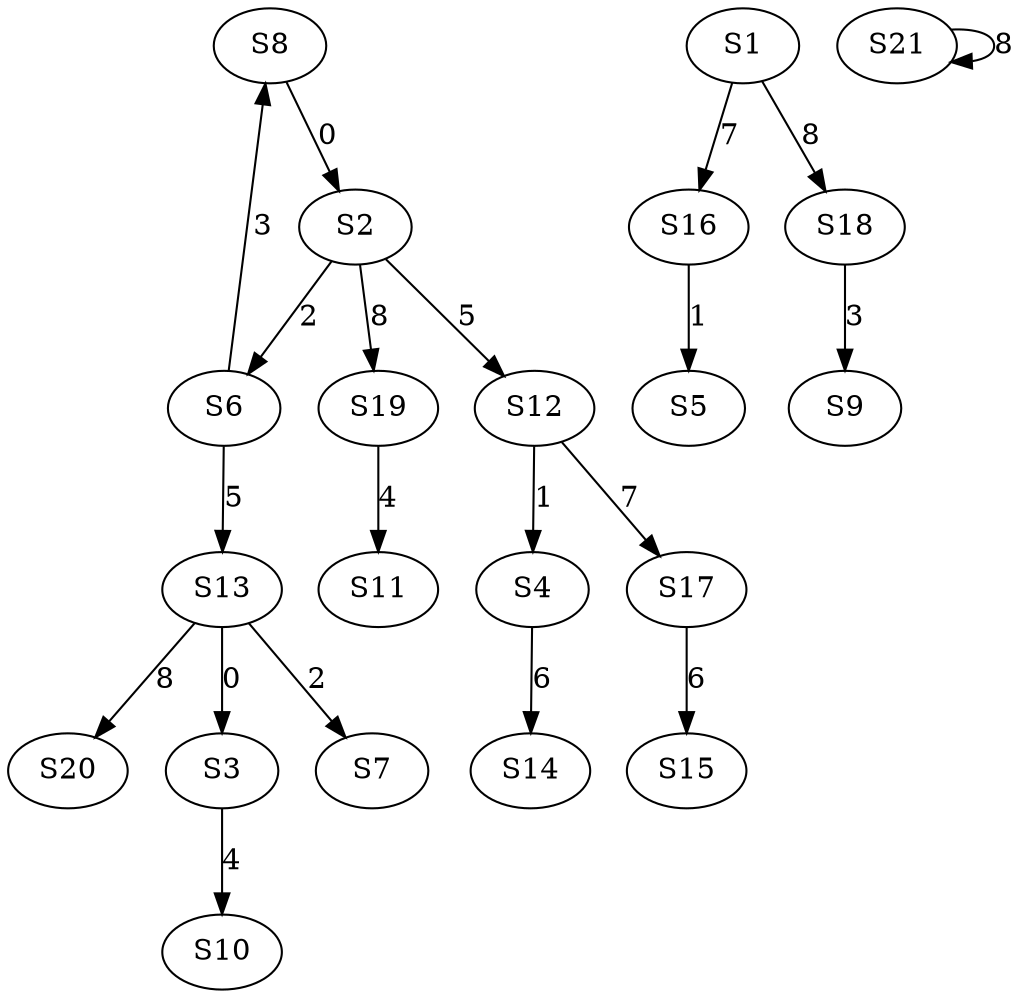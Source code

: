 strict digraph {
	S8 -> S2 [ label = 0 ];
	S13 -> S3 [ label = 0 ];
	S12 -> S4 [ label = 1 ];
	S16 -> S5 [ label = 1 ];
	S2 -> S6 [ label = 2 ];
	S13 -> S7 [ label = 2 ];
	S6 -> S8 [ label = 3 ];
	S18 -> S9 [ label = 3 ];
	S3 -> S10 [ label = 4 ];
	S19 -> S11 [ label = 4 ];
	S2 -> S12 [ label = 5 ];
	S6 -> S13 [ label = 5 ];
	S4 -> S14 [ label = 6 ];
	S17 -> S15 [ label = 6 ];
	S1 -> S16 [ label = 7 ];
	S12 -> S17 [ label = 7 ];
	S1 -> S18 [ label = 8 ];
	S2 -> S19 [ label = 8 ];
	S13 -> S20 [ label = 8 ];
	S21 -> S21 [ label = 8 ];
}